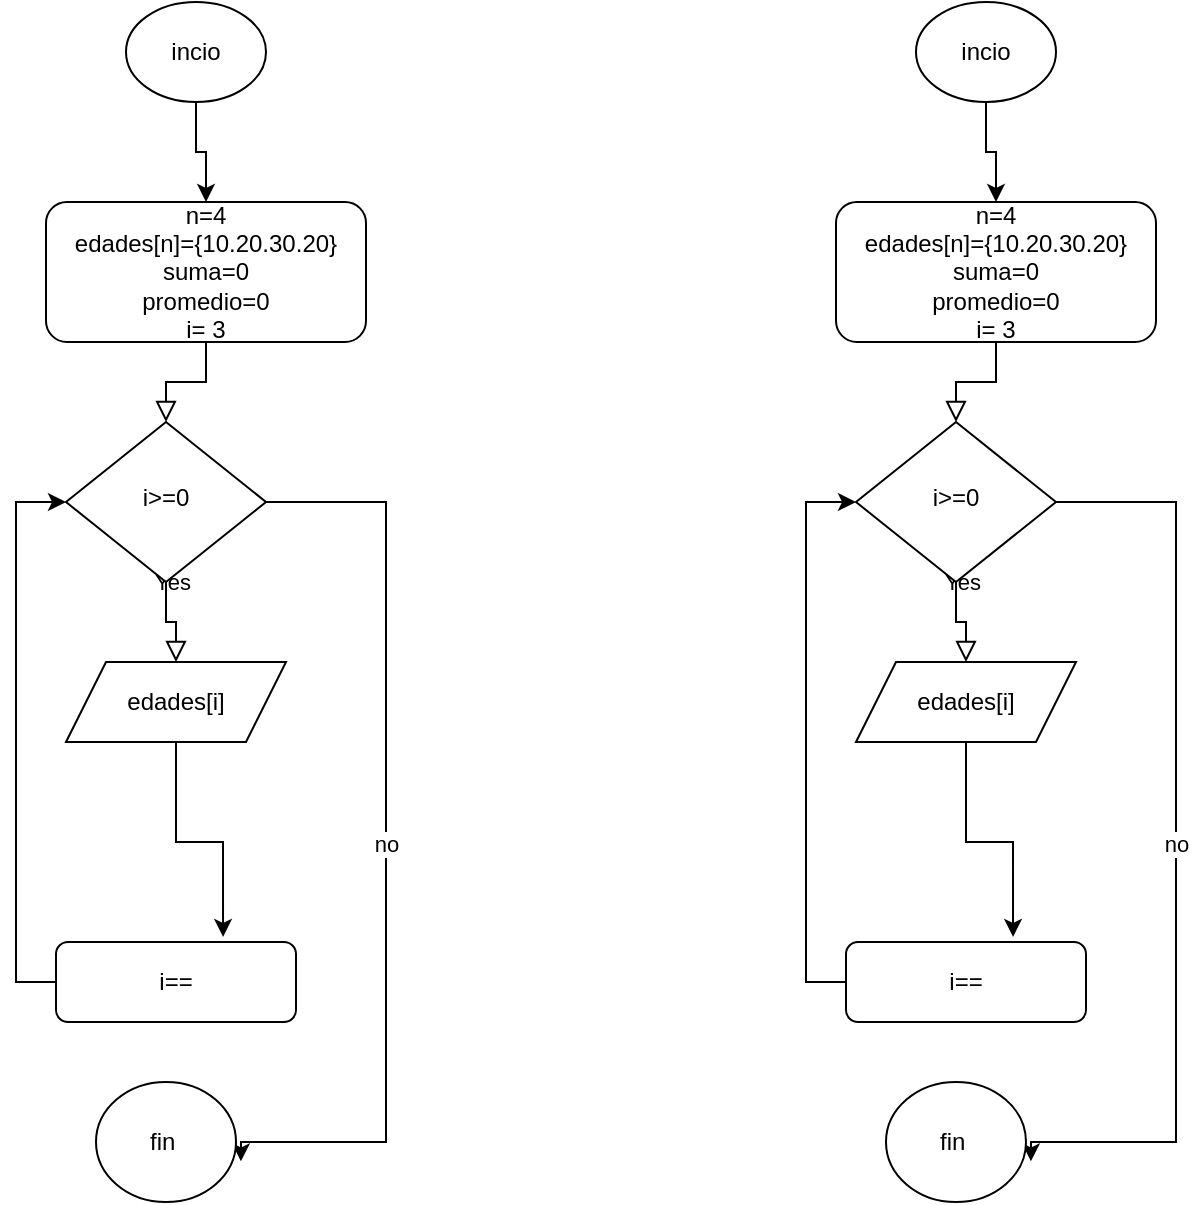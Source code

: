 <mxfile version="14.5.1" type="github">
  <diagram id="C5RBs43oDa-KdzZeNtuy" name="Page-1">
    <mxGraphModel dx="352" dy="1815" grid="1" gridSize="10" guides="1" tooltips="1" connect="1" arrows="1" fold="1" page="1" pageScale="1" pageWidth="827" pageHeight="1169" math="0" shadow="0">
      <root>
        <mxCell id="WIyWlLk6GJQsqaUBKTNV-0" />
        <mxCell id="WIyWlLk6GJQsqaUBKTNV-1" parent="WIyWlLk6GJQsqaUBKTNV-0" />
        <mxCell id="WIyWlLk6GJQsqaUBKTNV-2" value="" style="rounded=0;html=1;jettySize=auto;orthogonalLoop=1;fontSize=11;endArrow=block;endFill=0;endSize=8;strokeWidth=1;shadow=0;labelBackgroundColor=none;edgeStyle=orthogonalEdgeStyle;" parent="WIyWlLk6GJQsqaUBKTNV-1" source="WIyWlLk6GJQsqaUBKTNV-3" target="WIyWlLk6GJQsqaUBKTNV-6" edge="1">
          <mxGeometry relative="1" as="geometry" />
        </mxCell>
        <mxCell id="WIyWlLk6GJQsqaUBKTNV-3" value="n=4&lt;br&gt;edades[n]={10.20.30.20}&lt;br&gt;suma=0&lt;br&gt;promedio=0&lt;br&gt;i= 3" style="rounded=1;whiteSpace=wrap;html=1;fontSize=12;glass=0;strokeWidth=1;shadow=0;" parent="WIyWlLk6GJQsqaUBKTNV-1" vertex="1">
          <mxGeometry x="160" y="60" width="160" height="70" as="geometry" />
        </mxCell>
        <mxCell id="WIyWlLk6GJQsqaUBKTNV-4" value="Yes" style="rounded=0;html=1;jettySize=auto;orthogonalLoop=1;fontSize=11;endArrow=block;endFill=0;endSize=8;strokeWidth=1;shadow=0;labelBackgroundColor=none;edgeStyle=orthogonalEdgeStyle;entryX=0.5;entryY=0;entryDx=0;entryDy=0;" parent="WIyWlLk6GJQsqaUBKTNV-1" source="WIyWlLk6GJQsqaUBKTNV-6" target="oLfIQaYrdBBQirNkRfvc-2" edge="1">
          <mxGeometry y="20" relative="1" as="geometry">
            <mxPoint as="offset" />
            <mxPoint x="170" y="290" as="targetPoint" />
          </mxGeometry>
        </mxCell>
        <mxCell id="oLfIQaYrdBBQirNkRfvc-3" value="no" style="edgeStyle=orthogonalEdgeStyle;rounded=0;orthogonalLoop=1;jettySize=auto;html=1;exitX=1;exitY=0.5;exitDx=0;exitDy=0;entryX=1.035;entryY=0.661;entryDx=0;entryDy=0;entryPerimeter=0;" edge="1" parent="WIyWlLk6GJQsqaUBKTNV-1" source="WIyWlLk6GJQsqaUBKTNV-6" target="oLfIQaYrdBBQirNkRfvc-7">
          <mxGeometry relative="1" as="geometry">
            <Array as="points">
              <mxPoint x="330" y="210" />
              <mxPoint x="330" y="530" />
              <mxPoint x="258" y="530" />
            </Array>
          </mxGeometry>
        </mxCell>
        <mxCell id="WIyWlLk6GJQsqaUBKTNV-6" value="i&amp;gt;=0" style="rhombus;whiteSpace=wrap;html=1;shadow=0;fontFamily=Helvetica;fontSize=12;align=center;strokeWidth=1;spacing=6;spacingTop=-4;" parent="WIyWlLk6GJQsqaUBKTNV-1" vertex="1">
          <mxGeometry x="170" y="170" width="100" height="80" as="geometry" />
        </mxCell>
        <mxCell id="oLfIQaYrdBBQirNkRfvc-10" style="edgeStyle=orthogonalEdgeStyle;rounded=0;orthogonalLoop=1;jettySize=auto;html=1;entryX=0;entryY=0.5;entryDx=0;entryDy=0;exitX=0;exitY=0.5;exitDx=0;exitDy=0;" edge="1" parent="WIyWlLk6GJQsqaUBKTNV-1" source="WIyWlLk6GJQsqaUBKTNV-11" target="WIyWlLk6GJQsqaUBKTNV-6">
          <mxGeometry relative="1" as="geometry" />
        </mxCell>
        <mxCell id="WIyWlLk6GJQsqaUBKTNV-11" value="i==" style="rounded=1;whiteSpace=wrap;html=1;fontSize=12;glass=0;strokeWidth=1;shadow=0;" parent="WIyWlLk6GJQsqaUBKTNV-1" vertex="1">
          <mxGeometry x="165" y="430" width="120" height="40" as="geometry" />
        </mxCell>
        <mxCell id="oLfIQaYrdBBQirNkRfvc-1" value="" style="edgeStyle=orthogonalEdgeStyle;rounded=0;orthogonalLoop=1;jettySize=auto;html=1;entryX=0.5;entryY=0;entryDx=0;entryDy=0;" edge="1" parent="WIyWlLk6GJQsqaUBKTNV-1" source="oLfIQaYrdBBQirNkRfvc-0" target="WIyWlLk6GJQsqaUBKTNV-3">
          <mxGeometry relative="1" as="geometry">
            <mxPoint x="220" y="80" as="targetPoint" />
          </mxGeometry>
        </mxCell>
        <mxCell id="oLfIQaYrdBBQirNkRfvc-0" value="incio" style="ellipse;whiteSpace=wrap;html=1;" vertex="1" parent="WIyWlLk6GJQsqaUBKTNV-1">
          <mxGeometry x="200" y="-40" width="70" height="50" as="geometry" />
        </mxCell>
        <mxCell id="oLfIQaYrdBBQirNkRfvc-4" style="edgeStyle=orthogonalEdgeStyle;rounded=0;orthogonalLoop=1;jettySize=auto;html=1;exitX=0.5;exitY=1;exitDx=0;exitDy=0;entryX=0.696;entryY=-0.064;entryDx=0;entryDy=0;entryPerimeter=0;" edge="1" parent="WIyWlLk6GJQsqaUBKTNV-1" source="oLfIQaYrdBBQirNkRfvc-2" target="WIyWlLk6GJQsqaUBKTNV-11">
          <mxGeometry relative="1" as="geometry" />
        </mxCell>
        <mxCell id="oLfIQaYrdBBQirNkRfvc-2" value="edades[i]" style="shape=parallelogram;perimeter=parallelogramPerimeter;whiteSpace=wrap;html=1;fixedSize=1;" vertex="1" parent="WIyWlLk6GJQsqaUBKTNV-1">
          <mxGeometry x="170" y="290" width="110" height="40" as="geometry" />
        </mxCell>
        <mxCell id="oLfIQaYrdBBQirNkRfvc-7" value="fin&amp;nbsp;" style="ellipse;whiteSpace=wrap;html=1;" vertex="1" parent="WIyWlLk6GJQsqaUBKTNV-1">
          <mxGeometry x="185" y="500" width="70" height="60" as="geometry" />
        </mxCell>
        <mxCell id="oLfIQaYrdBBQirNkRfvc-11" value="" style="rounded=0;html=1;jettySize=auto;orthogonalLoop=1;fontSize=11;endArrow=block;endFill=0;endSize=8;strokeWidth=1;shadow=0;labelBackgroundColor=none;edgeStyle=orthogonalEdgeStyle;" edge="1" parent="WIyWlLk6GJQsqaUBKTNV-1" source="oLfIQaYrdBBQirNkRfvc-12" target="oLfIQaYrdBBQirNkRfvc-15">
          <mxGeometry relative="1" as="geometry" />
        </mxCell>
        <mxCell id="oLfIQaYrdBBQirNkRfvc-12" value="n=4&lt;br&gt;edades[n]={10.20.30.20}&lt;br&gt;suma=0&lt;br&gt;promedio=0&lt;br&gt;i= 3" style="rounded=1;whiteSpace=wrap;html=1;fontSize=12;glass=0;strokeWidth=1;shadow=0;" vertex="1" parent="WIyWlLk6GJQsqaUBKTNV-1">
          <mxGeometry x="555" y="60" width="160" height="70" as="geometry" />
        </mxCell>
        <mxCell id="oLfIQaYrdBBQirNkRfvc-13" value="Yes" style="rounded=0;html=1;jettySize=auto;orthogonalLoop=1;fontSize=11;endArrow=block;endFill=0;endSize=8;strokeWidth=1;shadow=0;labelBackgroundColor=none;edgeStyle=orthogonalEdgeStyle;entryX=0.5;entryY=0;entryDx=0;entryDy=0;" edge="1" parent="WIyWlLk6GJQsqaUBKTNV-1" source="oLfIQaYrdBBQirNkRfvc-15" target="oLfIQaYrdBBQirNkRfvc-21">
          <mxGeometry y="20" relative="1" as="geometry">
            <mxPoint as="offset" />
            <mxPoint x="565" y="290" as="targetPoint" />
          </mxGeometry>
        </mxCell>
        <mxCell id="oLfIQaYrdBBQirNkRfvc-14" value="no" style="edgeStyle=orthogonalEdgeStyle;rounded=0;orthogonalLoop=1;jettySize=auto;html=1;exitX=1;exitY=0.5;exitDx=0;exitDy=0;entryX=1.035;entryY=0.661;entryDx=0;entryDy=0;entryPerimeter=0;" edge="1" parent="WIyWlLk6GJQsqaUBKTNV-1" source="oLfIQaYrdBBQirNkRfvc-15" target="oLfIQaYrdBBQirNkRfvc-22">
          <mxGeometry relative="1" as="geometry">
            <Array as="points">
              <mxPoint x="725" y="210" />
              <mxPoint x="725" y="530" />
              <mxPoint x="653" y="530" />
            </Array>
          </mxGeometry>
        </mxCell>
        <mxCell id="oLfIQaYrdBBQirNkRfvc-15" value="i&amp;gt;=0" style="rhombus;whiteSpace=wrap;html=1;shadow=0;fontFamily=Helvetica;fontSize=12;align=center;strokeWidth=1;spacing=6;spacingTop=-4;" vertex="1" parent="WIyWlLk6GJQsqaUBKTNV-1">
          <mxGeometry x="565" y="170" width="100" height="80" as="geometry" />
        </mxCell>
        <mxCell id="oLfIQaYrdBBQirNkRfvc-16" style="edgeStyle=orthogonalEdgeStyle;rounded=0;orthogonalLoop=1;jettySize=auto;html=1;entryX=0;entryY=0.5;entryDx=0;entryDy=0;exitX=0;exitY=0.5;exitDx=0;exitDy=0;" edge="1" parent="WIyWlLk6GJQsqaUBKTNV-1" source="oLfIQaYrdBBQirNkRfvc-17" target="oLfIQaYrdBBQirNkRfvc-15">
          <mxGeometry relative="1" as="geometry" />
        </mxCell>
        <mxCell id="oLfIQaYrdBBQirNkRfvc-17" value="i==" style="rounded=1;whiteSpace=wrap;html=1;fontSize=12;glass=0;strokeWidth=1;shadow=0;" vertex="1" parent="WIyWlLk6GJQsqaUBKTNV-1">
          <mxGeometry x="560" y="430" width="120" height="40" as="geometry" />
        </mxCell>
        <mxCell id="oLfIQaYrdBBQirNkRfvc-18" value="" style="edgeStyle=orthogonalEdgeStyle;rounded=0;orthogonalLoop=1;jettySize=auto;html=1;entryX=0.5;entryY=0;entryDx=0;entryDy=0;" edge="1" parent="WIyWlLk6GJQsqaUBKTNV-1" source="oLfIQaYrdBBQirNkRfvc-19" target="oLfIQaYrdBBQirNkRfvc-12">
          <mxGeometry relative="1" as="geometry">
            <mxPoint x="615" y="80" as="targetPoint" />
          </mxGeometry>
        </mxCell>
        <mxCell id="oLfIQaYrdBBQirNkRfvc-19" value="incio" style="ellipse;whiteSpace=wrap;html=1;" vertex="1" parent="WIyWlLk6GJQsqaUBKTNV-1">
          <mxGeometry x="595" y="-40" width="70" height="50" as="geometry" />
        </mxCell>
        <mxCell id="oLfIQaYrdBBQirNkRfvc-20" style="edgeStyle=orthogonalEdgeStyle;rounded=0;orthogonalLoop=1;jettySize=auto;html=1;exitX=0.5;exitY=1;exitDx=0;exitDy=0;entryX=0.696;entryY=-0.064;entryDx=0;entryDy=0;entryPerimeter=0;" edge="1" parent="WIyWlLk6GJQsqaUBKTNV-1" source="oLfIQaYrdBBQirNkRfvc-21" target="oLfIQaYrdBBQirNkRfvc-17">
          <mxGeometry relative="1" as="geometry" />
        </mxCell>
        <mxCell id="oLfIQaYrdBBQirNkRfvc-21" value="edades[i]" style="shape=parallelogram;perimeter=parallelogramPerimeter;whiteSpace=wrap;html=1;fixedSize=1;" vertex="1" parent="WIyWlLk6GJQsqaUBKTNV-1">
          <mxGeometry x="565" y="290" width="110" height="40" as="geometry" />
        </mxCell>
        <mxCell id="oLfIQaYrdBBQirNkRfvc-22" value="fin&amp;nbsp;" style="ellipse;whiteSpace=wrap;html=1;" vertex="1" parent="WIyWlLk6GJQsqaUBKTNV-1">
          <mxGeometry x="580" y="500" width="70" height="60" as="geometry" />
        </mxCell>
      </root>
    </mxGraphModel>
  </diagram>
</mxfile>
